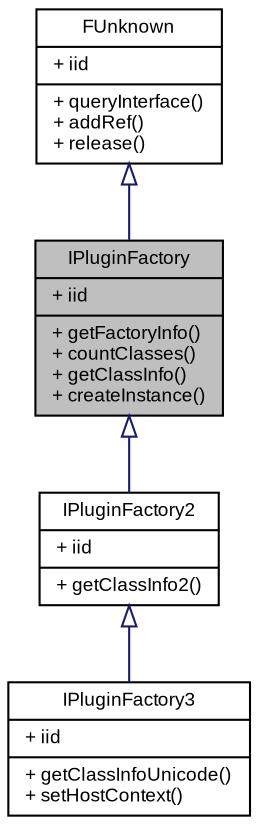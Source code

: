 digraph G
{
  bgcolor="transparent";
  edge [fontname="Arial",fontsize="9",labelfontname="Arial",labelfontsize="9"];
  node [fontname="Arial",fontsize="9",shape=record];
  Node1 [label="{IPluginFactory\n|+ iid\l|+ getFactoryInfo()\l+ countClasses()\l+ getClassInfo()\l+ createInstance()\l}",height=0.2,width=0.4,color="black", fillcolor="grey75", style="filled" fontcolor="black"];
  Node2 -> Node1 [dir=back,color="midnightblue",fontsize="9",style="solid",arrowtail="empty",fontname="Arial"];
  Node2 [label="{FUnknown\n|+ iid\l|+ queryInterface()\l+ addRef()\l+ release()\l}",height=0.2,width=0.4,color="black",URL="$classSteinberg_1_1FUnknown.html",tooltip="The basic interface of all interfaces."];
  Node1 -> Node3 [dir=back,color="midnightblue",fontsize="9",style="solid",arrowtail="empty",fontname="Arial"];
  Node3 [label="{IPluginFactory2\n|+ iid\l|+ getClassInfo2()\l}",height=0.2,width=0.4,color="black",URL="$classSteinberg_1_1IPluginFactory2.html",tooltip="Version 2 of class factory supporting PClassInfo2."];
  Node3 -> Node4 [dir=back,color="midnightblue",fontsize="9",style="solid",arrowtail="empty",fontname="Arial"];
  Node4 [label="{IPluginFactory3\n|+ iid\l|+ getClassInfoUnicode()\l+ setHostContext()\l}",height=0.2,width=0.4,color="black",URL="$classSteinberg_1_1IPluginFactory3.html",tooltip="Version 3 of class factory supporting PClassInfoW."];
}
